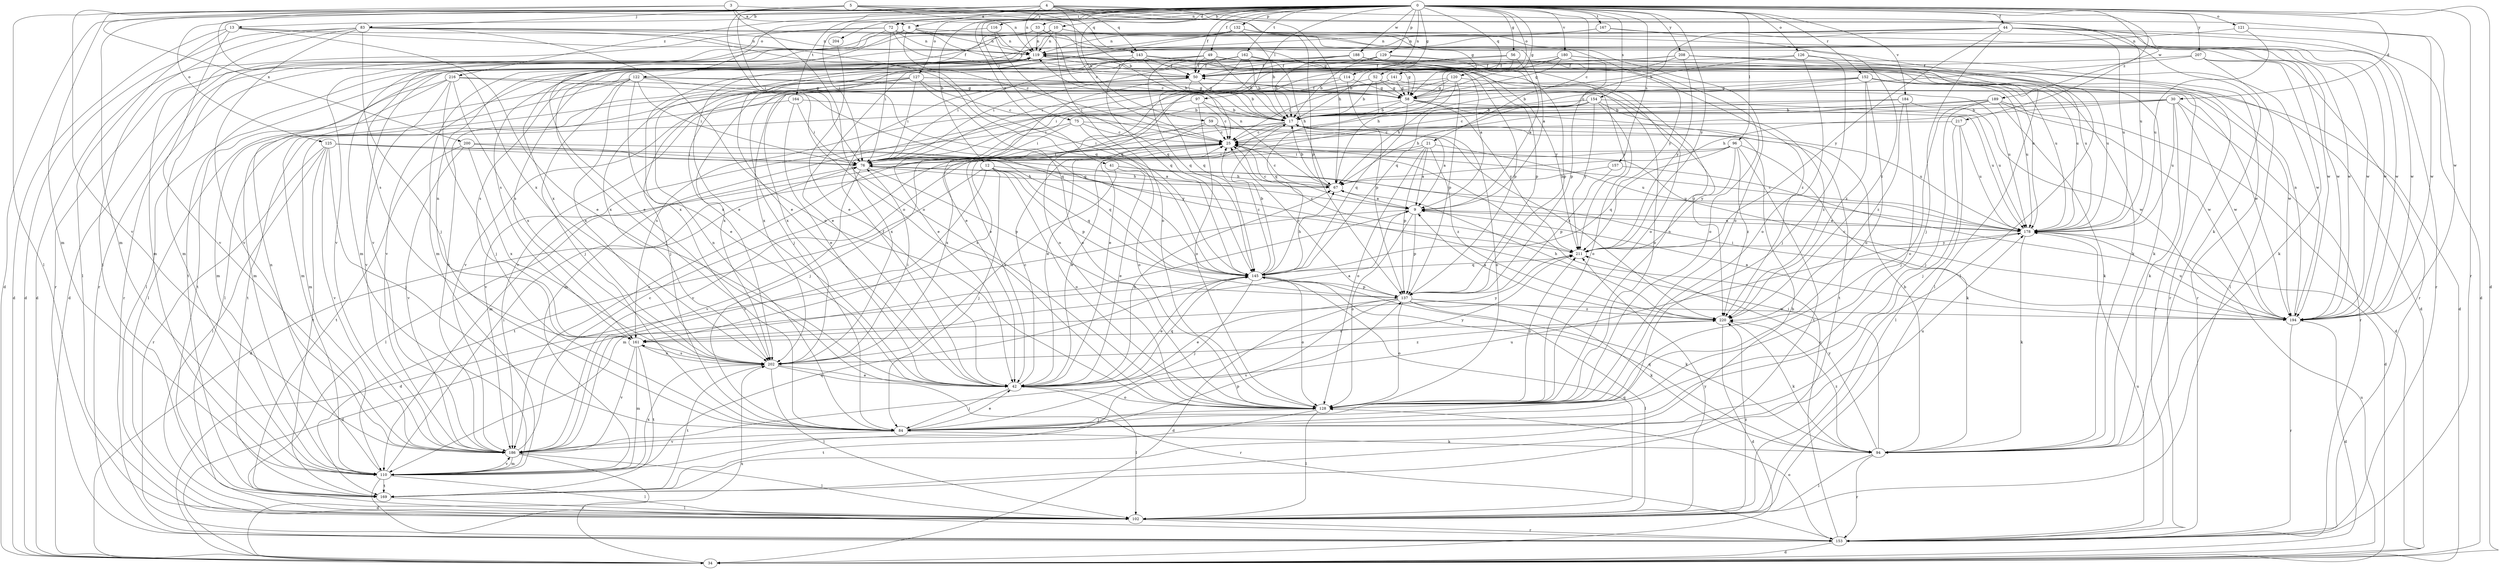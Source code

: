 strict digraph  {
0;
3;
4;
5;
8;
9;
10;
12;
13;
17;
21;
25;
30;
33;
34;
41;
42;
44;
49;
50;
52;
56;
58;
59;
67;
72;
75;
76;
83;
84;
94;
96;
97;
102;
110;
114;
116;
119;
120;
121;
122;
125;
126;
127;
128;
129;
132;
137;
141;
143;
145;
152;
153;
154;
157;
161;
162;
164;
167;
169;
178;
180;
184;
186;
188;
189;
194;
200;
202;
204;
207;
208;
211;
216;
217;
220;
0 -> 10  [label=b];
0 -> 12  [label=b];
0 -> 13  [label=b];
0 -> 21  [label=c];
0 -> 30  [label=d];
0 -> 33  [label=d];
0 -> 34  [label=d];
0 -> 41  [label=e];
0 -> 44  [label=f];
0 -> 49  [label=f];
0 -> 50  [label=f];
0 -> 52  [label=g];
0 -> 56  [label=g];
0 -> 58  [label=g];
0 -> 59  [label=h];
0 -> 72  [label=i];
0 -> 75  [label=i];
0 -> 76  [label=i];
0 -> 96  [label=l];
0 -> 97  [label=l];
0 -> 110  [label=m];
0 -> 114  [label=n];
0 -> 116  [label=n];
0 -> 120  [label=o];
0 -> 121  [label=o];
0 -> 122  [label=o];
0 -> 125  [label=o];
0 -> 126  [label=o];
0 -> 127  [label=o];
0 -> 129  [label=p];
0 -> 132  [label=p];
0 -> 141  [label=q];
0 -> 152  [label=r];
0 -> 153  [label=r];
0 -> 154  [label=s];
0 -> 157  [label=s];
0 -> 162  [label=t];
0 -> 164  [label=t];
0 -> 167  [label=t];
0 -> 180  [label=v];
0 -> 184  [label=v];
0 -> 188  [label=w];
0 -> 189  [label=w];
0 -> 204  [label=y];
0 -> 207  [label=y];
0 -> 208  [label=y];
0 -> 211  [label=y];
0 -> 216  [label=z];
0 -> 217  [label=z];
3 -> 8  [label=a];
3 -> 128  [label=o];
3 -> 186  [label=v];
3 -> 194  [label=w];
3 -> 200  [label=x];
4 -> 8  [label=a];
4 -> 25  [label=c];
4 -> 34  [label=d];
4 -> 67  [label=h];
4 -> 76  [label=i];
4 -> 94  [label=k];
4 -> 110  [label=m];
4 -> 119  [label=n];
4 -> 137  [label=p];
4 -> 143  [label=q];
4 -> 178  [label=u];
4 -> 202  [label=x];
5 -> 17  [label=b];
5 -> 58  [label=g];
5 -> 83  [label=j];
5 -> 102  [label=l];
5 -> 119  [label=n];
5 -> 128  [label=o];
5 -> 143  [label=q];
8 -> 25  [label=c];
8 -> 34  [label=d];
8 -> 42  [label=e];
8 -> 50  [label=f];
8 -> 119  [label=n];
8 -> 194  [label=w];
9 -> 25  [label=c];
9 -> 34  [label=d];
9 -> 110  [label=m];
9 -> 128  [label=o];
9 -> 137  [label=p];
9 -> 178  [label=u];
10 -> 119  [label=n];
10 -> 145  [label=q];
10 -> 186  [label=v];
10 -> 194  [label=w];
10 -> 202  [label=x];
10 -> 211  [label=y];
12 -> 67  [label=h];
12 -> 84  [label=j];
12 -> 128  [label=o];
12 -> 137  [label=p];
12 -> 145  [label=q];
12 -> 169  [label=t];
12 -> 186  [label=v];
13 -> 34  [label=d];
13 -> 42  [label=e];
13 -> 102  [label=l];
13 -> 119  [label=n];
13 -> 145  [label=q];
13 -> 186  [label=v];
17 -> 25  [label=c];
17 -> 42  [label=e];
17 -> 76  [label=i];
17 -> 128  [label=o];
17 -> 186  [label=v];
21 -> 9  [label=a];
21 -> 34  [label=d];
21 -> 76  [label=i];
21 -> 128  [label=o];
21 -> 137  [label=p];
21 -> 178  [label=u];
21 -> 220  [label=z];
25 -> 76  [label=i];
25 -> 110  [label=m];
25 -> 161  [label=s];
25 -> 186  [label=v];
30 -> 17  [label=b];
30 -> 67  [label=h];
30 -> 94  [label=k];
30 -> 110  [label=m];
30 -> 153  [label=r];
30 -> 178  [label=u];
30 -> 194  [label=w];
33 -> 25  [label=c];
33 -> 42  [label=e];
33 -> 58  [label=g];
33 -> 119  [label=n];
33 -> 161  [label=s];
34 -> 178  [label=u];
34 -> 202  [label=x];
41 -> 42  [label=e];
41 -> 67  [label=h];
41 -> 178  [label=u];
41 -> 202  [label=x];
42 -> 25  [label=c];
42 -> 50  [label=f];
42 -> 67  [label=h];
42 -> 84  [label=j];
42 -> 102  [label=l];
42 -> 128  [label=o];
42 -> 145  [label=q];
42 -> 211  [label=y];
44 -> 17  [label=b];
44 -> 34  [label=d];
44 -> 84  [label=j];
44 -> 119  [label=n];
44 -> 153  [label=r];
44 -> 161  [label=s];
44 -> 178  [label=u];
44 -> 186  [label=v];
44 -> 194  [label=w];
44 -> 211  [label=y];
49 -> 17  [label=b];
49 -> 34  [label=d];
49 -> 50  [label=f];
49 -> 137  [label=p];
49 -> 145  [label=q];
49 -> 161  [label=s];
49 -> 178  [label=u];
49 -> 186  [label=v];
49 -> 202  [label=x];
50 -> 17  [label=b];
50 -> 42  [label=e];
50 -> 58  [label=g];
50 -> 186  [label=v];
50 -> 202  [label=x];
52 -> 17  [label=b];
52 -> 58  [label=g];
52 -> 128  [label=o];
52 -> 145  [label=q];
52 -> 202  [label=x];
56 -> 9  [label=a];
56 -> 17  [label=b];
56 -> 50  [label=f];
56 -> 67  [label=h];
58 -> 17  [label=b];
58 -> 50  [label=f];
58 -> 76  [label=i];
58 -> 145  [label=q];
58 -> 169  [label=t];
58 -> 178  [label=u];
58 -> 211  [label=y];
59 -> 9  [label=a];
59 -> 25  [label=c];
59 -> 84  [label=j];
59 -> 202  [label=x];
59 -> 220  [label=z];
67 -> 9  [label=a];
67 -> 17  [label=b];
67 -> 25  [label=c];
67 -> 119  [label=n];
72 -> 34  [label=d];
72 -> 50  [label=f];
72 -> 76  [label=i];
72 -> 102  [label=l];
72 -> 110  [label=m];
72 -> 119  [label=n];
72 -> 153  [label=r];
72 -> 194  [label=w];
75 -> 25  [label=c];
75 -> 76  [label=i];
75 -> 128  [label=o];
75 -> 178  [label=u];
75 -> 186  [label=v];
76 -> 67  [label=h];
76 -> 102  [label=l];
76 -> 137  [label=p];
76 -> 186  [label=v];
83 -> 9  [label=a];
83 -> 34  [label=d];
83 -> 84  [label=j];
83 -> 110  [label=m];
83 -> 119  [label=n];
83 -> 128  [label=o];
83 -> 145  [label=q];
83 -> 169  [label=t];
83 -> 186  [label=v];
83 -> 194  [label=w];
84 -> 42  [label=e];
84 -> 94  [label=k];
84 -> 119  [label=n];
84 -> 178  [label=u];
84 -> 186  [label=v];
94 -> 17  [label=b];
94 -> 76  [label=i];
94 -> 102  [label=l];
94 -> 145  [label=q];
94 -> 153  [label=r];
94 -> 211  [label=y];
94 -> 220  [label=z];
96 -> 42  [label=e];
96 -> 76  [label=i];
96 -> 94  [label=k];
96 -> 145  [label=q];
96 -> 169  [label=t];
96 -> 211  [label=y];
96 -> 220  [label=z];
97 -> 17  [label=b];
97 -> 25  [label=c];
97 -> 110  [label=m];
97 -> 128  [label=o];
102 -> 145  [label=q];
102 -> 153  [label=r];
102 -> 211  [label=y];
102 -> 220  [label=z];
110 -> 76  [label=i];
110 -> 102  [label=l];
110 -> 119  [label=n];
110 -> 137  [label=p];
110 -> 145  [label=q];
110 -> 153  [label=r];
110 -> 169  [label=t];
110 -> 186  [label=v];
110 -> 202  [label=x];
114 -> 58  [label=g];
114 -> 102  [label=l];
114 -> 128  [label=o];
114 -> 137  [label=p];
116 -> 119  [label=n];
116 -> 128  [label=o];
116 -> 153  [label=r];
119 -> 50  [label=f];
119 -> 84  [label=j];
119 -> 128  [label=o];
119 -> 137  [label=p];
119 -> 153  [label=r];
119 -> 169  [label=t];
119 -> 178  [label=u];
119 -> 220  [label=z];
120 -> 42  [label=e];
120 -> 58  [label=g];
120 -> 67  [label=h];
120 -> 76  [label=i];
120 -> 137  [label=p];
120 -> 194  [label=w];
121 -> 119  [label=n];
121 -> 178  [label=u];
121 -> 194  [label=w];
122 -> 42  [label=e];
122 -> 58  [label=g];
122 -> 76  [label=i];
122 -> 84  [label=j];
122 -> 102  [label=l];
122 -> 110  [label=m];
122 -> 145  [label=q];
122 -> 178  [label=u];
122 -> 202  [label=x];
125 -> 9  [label=a];
125 -> 76  [label=i];
125 -> 84  [label=j];
125 -> 102  [label=l];
125 -> 153  [label=r];
125 -> 169  [label=t];
125 -> 186  [label=v];
125 -> 211  [label=y];
126 -> 50  [label=f];
126 -> 84  [label=j];
126 -> 102  [label=l];
126 -> 128  [label=o];
126 -> 145  [label=q];
127 -> 25  [label=c];
127 -> 58  [label=g];
127 -> 76  [label=i];
127 -> 84  [label=j];
127 -> 110  [label=m];
127 -> 128  [label=o];
127 -> 202  [label=x];
127 -> 220  [label=z];
128 -> 84  [label=j];
128 -> 102  [label=l];
128 -> 119  [label=n];
128 -> 169  [label=t];
128 -> 211  [label=y];
129 -> 17  [label=b];
129 -> 50  [label=f];
129 -> 76  [label=i];
129 -> 94  [label=k];
129 -> 178  [label=u];
132 -> 17  [label=b];
132 -> 42  [label=e];
132 -> 110  [label=m];
132 -> 119  [label=n];
132 -> 128  [label=o];
132 -> 194  [label=w];
137 -> 25  [label=c];
137 -> 34  [label=d];
137 -> 42  [label=e];
137 -> 94  [label=k];
137 -> 102  [label=l];
137 -> 128  [label=o];
137 -> 186  [label=v];
137 -> 194  [label=w];
137 -> 220  [label=z];
141 -> 25  [label=c];
141 -> 58  [label=g];
141 -> 186  [label=v];
141 -> 194  [label=w];
143 -> 17  [label=b];
143 -> 50  [label=f];
143 -> 58  [label=g];
143 -> 102  [label=l];
143 -> 145  [label=q];
143 -> 211  [label=y];
145 -> 17  [label=b];
145 -> 25  [label=c];
145 -> 34  [label=d];
145 -> 42  [label=e];
145 -> 67  [label=h];
145 -> 84  [label=j];
145 -> 94  [label=k];
145 -> 128  [label=o];
145 -> 137  [label=p];
152 -> 17  [label=b];
152 -> 58  [label=g];
152 -> 128  [label=o];
152 -> 153  [label=r];
152 -> 178  [label=u];
152 -> 186  [label=v];
152 -> 220  [label=z];
153 -> 25  [label=c];
153 -> 34  [label=d];
153 -> 128  [label=o];
153 -> 178  [label=u];
154 -> 17  [label=b];
154 -> 25  [label=c];
154 -> 67  [label=h];
154 -> 128  [label=o];
154 -> 178  [label=u];
154 -> 202  [label=x];
154 -> 211  [label=y];
154 -> 220  [label=z];
157 -> 34  [label=d];
157 -> 67  [label=h];
157 -> 137  [label=p];
161 -> 9  [label=a];
161 -> 110  [label=m];
161 -> 119  [label=n];
161 -> 169  [label=t];
161 -> 186  [label=v];
161 -> 202  [label=x];
161 -> 211  [label=y];
162 -> 9  [label=a];
162 -> 17  [label=b];
162 -> 50  [label=f];
162 -> 67  [label=h];
162 -> 76  [label=i];
162 -> 84  [label=j];
162 -> 128  [label=o];
162 -> 145  [label=q];
162 -> 202  [label=x];
162 -> 211  [label=y];
164 -> 17  [label=b];
164 -> 42  [label=e];
164 -> 76  [label=i];
164 -> 169  [label=t];
167 -> 110  [label=m];
167 -> 119  [label=n];
167 -> 194  [label=w];
167 -> 220  [label=z];
169 -> 17  [label=b];
169 -> 102  [label=l];
178 -> 9  [label=a];
178 -> 25  [label=c];
178 -> 94  [label=k];
178 -> 211  [label=y];
180 -> 42  [label=e];
180 -> 50  [label=f];
180 -> 58  [label=g];
180 -> 94  [label=k];
180 -> 137  [label=p];
180 -> 178  [label=u];
180 -> 202  [label=x];
184 -> 17  [label=b];
184 -> 84  [label=j];
184 -> 161  [label=s];
184 -> 194  [label=w];
184 -> 220  [label=z];
186 -> 25  [label=c];
186 -> 34  [label=d];
186 -> 102  [label=l];
186 -> 110  [label=m];
186 -> 178  [label=u];
188 -> 17  [label=b];
188 -> 34  [label=d];
188 -> 42  [label=e];
188 -> 50  [label=f];
188 -> 76  [label=i];
188 -> 137  [label=p];
188 -> 153  [label=r];
189 -> 17  [label=b];
189 -> 34  [label=d];
189 -> 42  [label=e];
189 -> 84  [label=j];
189 -> 94  [label=k];
189 -> 128  [label=o];
189 -> 194  [label=w];
194 -> 9  [label=a];
194 -> 25  [label=c];
194 -> 34  [label=d];
194 -> 76  [label=i];
194 -> 119  [label=n];
194 -> 153  [label=r];
194 -> 178  [label=u];
200 -> 76  [label=i];
200 -> 145  [label=q];
200 -> 169  [label=t];
200 -> 186  [label=v];
200 -> 202  [label=x];
202 -> 42  [label=e];
202 -> 76  [label=i];
202 -> 102  [label=l];
202 -> 153  [label=r];
202 -> 161  [label=s];
202 -> 169  [label=t];
202 -> 220  [label=z];
204 -> 42  [label=e];
207 -> 25  [label=c];
207 -> 50  [label=f];
207 -> 94  [label=k];
207 -> 102  [label=l];
207 -> 153  [label=r];
208 -> 50  [label=f];
208 -> 76  [label=i];
208 -> 153  [label=r];
208 -> 161  [label=s];
208 -> 178  [label=u];
208 -> 194  [label=w];
208 -> 211  [label=y];
211 -> 25  [label=c];
211 -> 145  [label=q];
216 -> 58  [label=g];
216 -> 84  [label=j];
216 -> 110  [label=m];
216 -> 145  [label=q];
216 -> 169  [label=t];
216 -> 186  [label=v];
216 -> 202  [label=x];
217 -> 25  [label=c];
217 -> 84  [label=j];
217 -> 102  [label=l];
217 -> 178  [label=u];
220 -> 9  [label=a];
220 -> 34  [label=d];
220 -> 67  [label=h];
220 -> 94  [label=k];
220 -> 161  [label=s];
}
